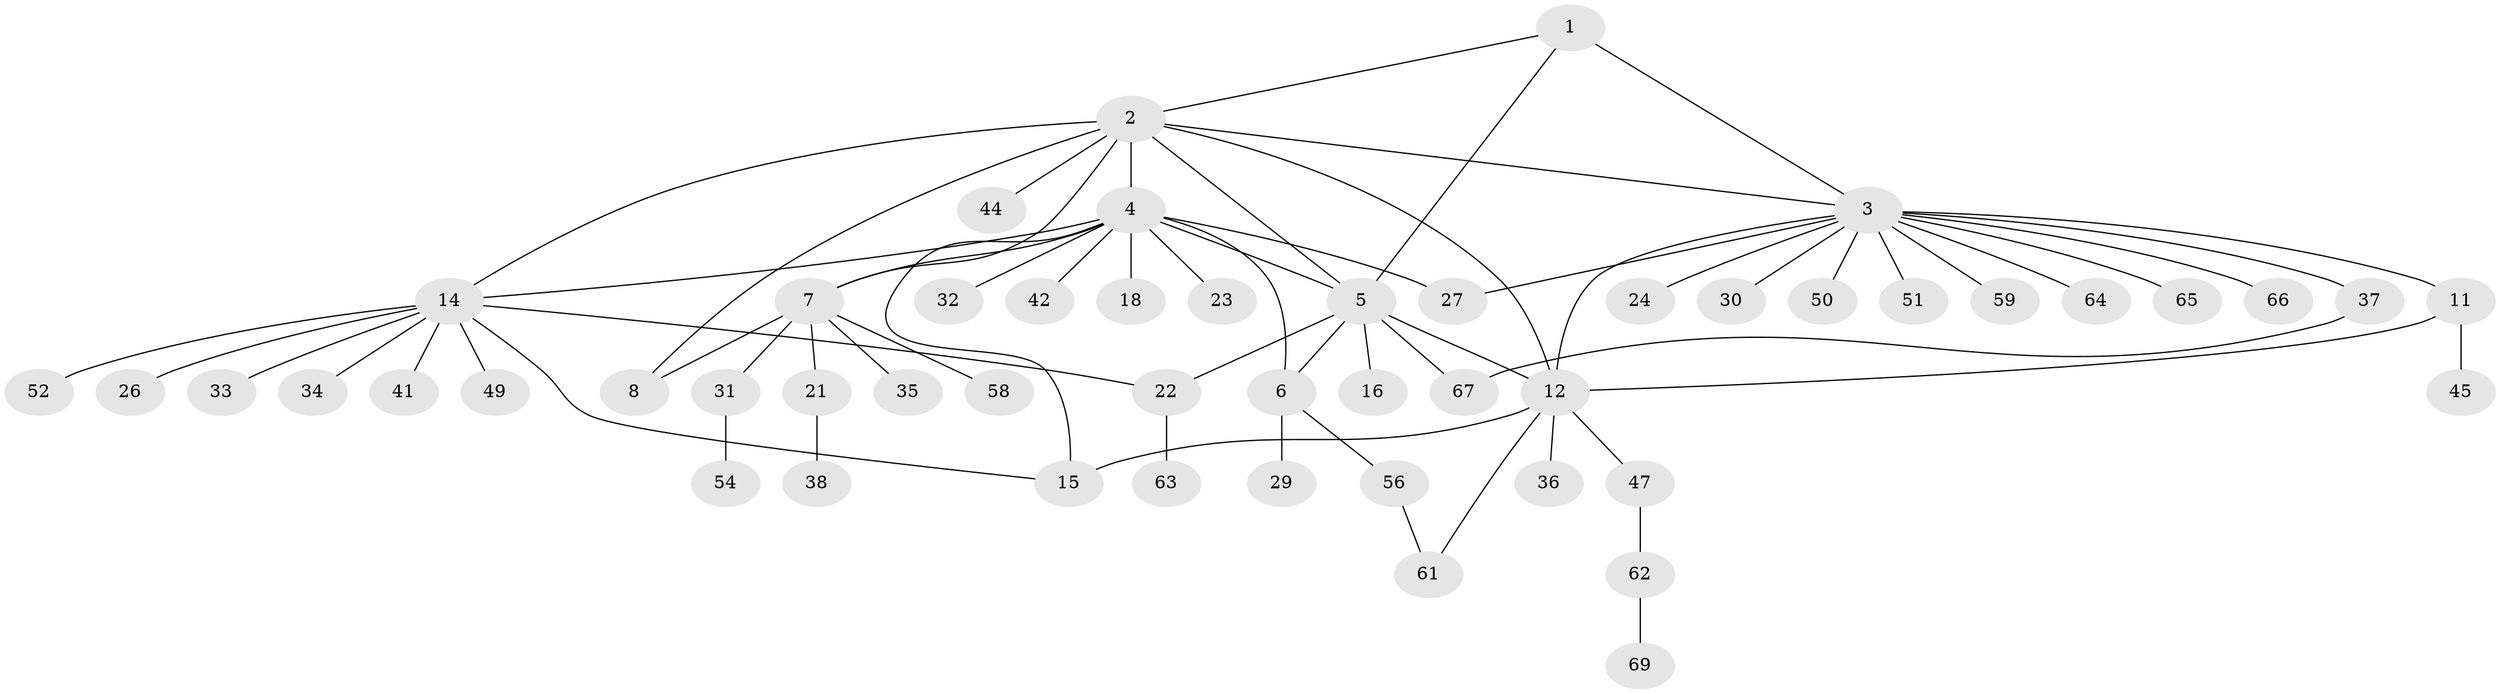 // Generated by graph-tools (version 1.1) at 2025/24/03/03/25 07:24:17]
// undirected, 51 vertices, 66 edges
graph export_dot {
graph [start="1"]
  node [color=gray90,style=filled];
  1 [super="+39"];
  2 [super="+9"];
  3 [super="+10"];
  4 [super="+13"];
  5 [super="+17"];
  6 [super="+53"];
  7 [super="+40"];
  8 [super="+48"];
  11 [super="+25"];
  12 [super="+20"];
  14 [super="+19"];
  15 [super="+55"];
  16 [super="+57"];
  18;
  21;
  22 [super="+28"];
  23;
  24;
  26 [super="+60"];
  27;
  29;
  30;
  31 [super="+46"];
  32;
  33;
  34;
  35;
  36;
  37;
  38 [super="+43"];
  41;
  42;
  44 [super="+70"];
  45;
  47;
  49;
  50;
  51;
  52;
  54;
  56;
  58;
  59;
  61 [super="+68"];
  62;
  63;
  64;
  65;
  66;
  67;
  69;
  1 -- 2;
  1 -- 3;
  1 -- 5;
  2 -- 3;
  2 -- 4;
  2 -- 14;
  2 -- 44;
  2 -- 5;
  2 -- 7;
  2 -- 8;
  2 -- 12;
  3 -- 24;
  3 -- 37;
  3 -- 50;
  3 -- 51;
  3 -- 59;
  3 -- 64;
  3 -- 66;
  3 -- 65;
  3 -- 27;
  3 -- 11;
  3 -- 12;
  3 -- 30;
  4 -- 5;
  4 -- 6;
  4 -- 18;
  4 -- 27;
  4 -- 42;
  4 -- 32;
  4 -- 23;
  4 -- 7;
  4 -- 14;
  4 -- 15;
  5 -- 6;
  5 -- 12;
  5 -- 16;
  5 -- 67;
  5 -- 22;
  6 -- 29;
  6 -- 56;
  7 -- 8;
  7 -- 21;
  7 -- 31;
  7 -- 35;
  7 -- 58;
  11 -- 12;
  11 -- 45;
  12 -- 15;
  12 -- 36;
  12 -- 47;
  12 -- 61;
  14 -- 15;
  14 -- 33;
  14 -- 49;
  14 -- 34;
  14 -- 52;
  14 -- 22;
  14 -- 41;
  14 -- 26;
  21 -- 38;
  22 -- 63;
  31 -- 54;
  37 -- 67;
  47 -- 62;
  56 -- 61;
  62 -- 69;
}
